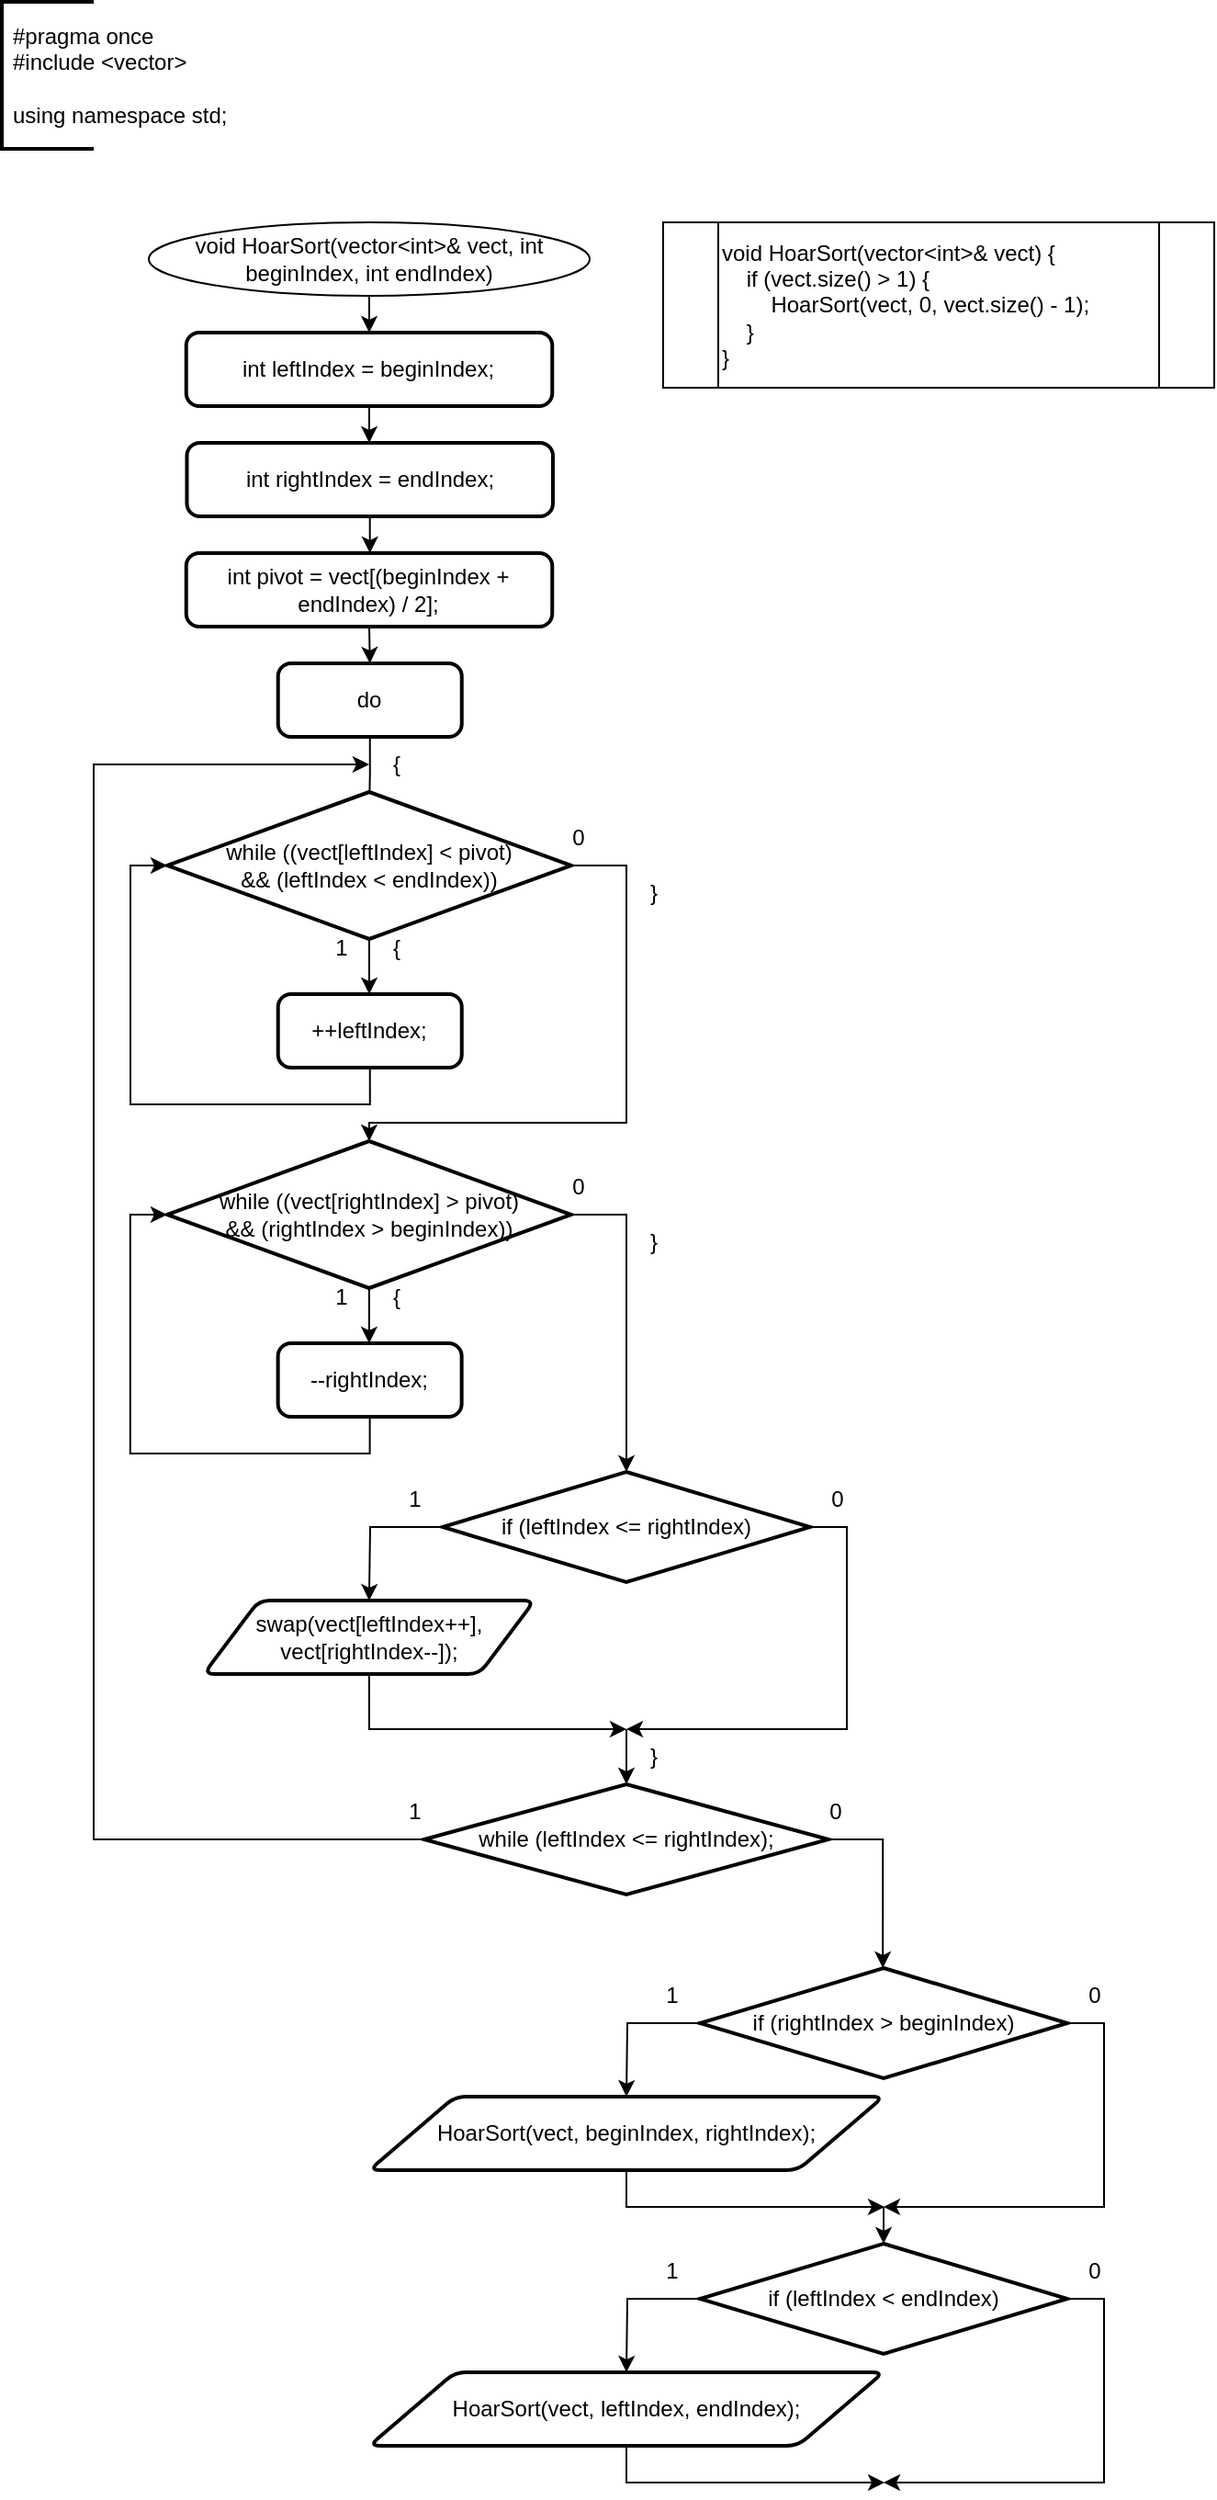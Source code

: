 <mxfile version="23.1.5" type="device">
  <diagram name="Страница — 1" id="PfFH6i_BaaujdTsYVVpa">
    <mxGraphModel dx="858" dy="1505" grid="1" gridSize="10" guides="1" tooltips="1" connect="1" arrows="1" fold="1" page="1" pageScale="1" pageWidth="827" pageHeight="1169" math="0" shadow="0">
      <root>
        <mxCell id="0" />
        <mxCell id="1" parent="0" />
        <mxCell id="BRxC_UPfbR1JIoKvhQ0Q-1" value="" style="strokeWidth=2;html=1;shape=mxgraph.flowchart.annotation_1;align=left;pointerEvents=1;" vertex="1" parent="1">
          <mxGeometry x="40" y="40" width="50" height="80" as="geometry" />
        </mxCell>
        <mxCell id="BRxC_UPfbR1JIoKvhQ0Q-2" value="&lt;div&gt;#pragma once&lt;/div&gt;&lt;div&gt;#include &amp;lt;vector&amp;gt;&lt;/div&gt;&lt;div&gt;&lt;br&gt;&lt;/div&gt;&lt;div&gt;using namespace std;&lt;/div&gt;" style="text;strokeColor=none;fillColor=none;align=left;verticalAlign=middle;spacingLeft=4;spacingRight=4;overflow=hidden;points=[[0,0.5],[1,0.5]];portConstraint=eastwest;rotatable=0;whiteSpace=wrap;html=1;" vertex="1" parent="1">
          <mxGeometry x="40" y="40" width="220" height="80" as="geometry" />
        </mxCell>
        <mxCell id="BRxC_UPfbR1JIoKvhQ0Q-4" style="edgeStyle=orthogonalEdgeStyle;rounded=0;orthogonalLoop=1;jettySize=auto;html=1;exitX=0.5;exitY=1;exitDx=0;exitDy=0;" edge="1" parent="1" source="BRxC_UPfbR1JIoKvhQ0Q-3" target="BRxC_UPfbR1JIoKvhQ0Q-5">
          <mxGeometry relative="1" as="geometry">
            <mxPoint x="240.37" y="220.0" as="targetPoint" />
          </mxGeometry>
        </mxCell>
        <mxCell id="BRxC_UPfbR1JIoKvhQ0Q-3" value="void HoarSort(vector&amp;lt;int&amp;gt;&amp;amp; vect, int beginIndex, int endIndex)" style="ellipse;whiteSpace=wrap;html=1;" vertex="1" parent="1">
          <mxGeometry x="120" y="160" width="240" height="40" as="geometry" />
        </mxCell>
        <mxCell id="BRxC_UPfbR1JIoKvhQ0Q-6" style="edgeStyle=orthogonalEdgeStyle;rounded=0;orthogonalLoop=1;jettySize=auto;html=1;exitX=0.5;exitY=1;exitDx=0;exitDy=0;" edge="1" parent="1" source="BRxC_UPfbR1JIoKvhQ0Q-5" target="BRxC_UPfbR1JIoKvhQ0Q-7">
          <mxGeometry relative="1" as="geometry">
            <mxPoint x="240.37" y="300.0" as="targetPoint" />
          </mxGeometry>
        </mxCell>
        <mxCell id="BRxC_UPfbR1JIoKvhQ0Q-5" value="int leftIndex = beginIndex;" style="rounded=1;whiteSpace=wrap;html=1;absoluteArcSize=1;arcSize=14;strokeWidth=2;" vertex="1" parent="1">
          <mxGeometry x="140.37" y="220" width="199.26" height="40" as="geometry" />
        </mxCell>
        <mxCell id="BRxC_UPfbR1JIoKvhQ0Q-9" value="" style="edgeStyle=orthogonalEdgeStyle;rounded=0;orthogonalLoop=1;jettySize=auto;html=1;" edge="1" parent="1" source="BRxC_UPfbR1JIoKvhQ0Q-7" target="BRxC_UPfbR1JIoKvhQ0Q-8">
          <mxGeometry relative="1" as="geometry" />
        </mxCell>
        <mxCell id="BRxC_UPfbR1JIoKvhQ0Q-7" value="int rightIndex = endIndex;" style="rounded=1;whiteSpace=wrap;html=1;absoluteArcSize=1;arcSize=14;strokeWidth=2;" vertex="1" parent="1">
          <mxGeometry x="140.74" y="280" width="199.26" height="40" as="geometry" />
        </mxCell>
        <mxCell id="BRxC_UPfbR1JIoKvhQ0Q-11" style="edgeStyle=orthogonalEdgeStyle;rounded=0;orthogonalLoop=1;jettySize=auto;html=1;exitX=0.5;exitY=1;exitDx=0;exitDy=0;entryX=0.5;entryY=0;entryDx=0;entryDy=0;" edge="1" parent="1" source="BRxC_UPfbR1JIoKvhQ0Q-8" target="BRxC_UPfbR1JIoKvhQ0Q-10">
          <mxGeometry relative="1" as="geometry" />
        </mxCell>
        <mxCell id="BRxC_UPfbR1JIoKvhQ0Q-8" value="int pivot = vect[(beginIndex + endIndex) / 2];" style="rounded=1;whiteSpace=wrap;html=1;absoluteArcSize=1;arcSize=14;strokeWidth=2;" vertex="1" parent="1">
          <mxGeometry x="140.37" y="340" width="199.26" height="40" as="geometry" />
        </mxCell>
        <mxCell id="BRxC_UPfbR1JIoKvhQ0Q-12" style="edgeStyle=orthogonalEdgeStyle;rounded=0;orthogonalLoop=1;jettySize=auto;html=1;exitX=0.5;exitY=1;exitDx=0;exitDy=0;" edge="1" parent="1" source="BRxC_UPfbR1JIoKvhQ0Q-10">
          <mxGeometry relative="1" as="geometry">
            <mxPoint x="240" y="480" as="targetPoint" />
          </mxGeometry>
        </mxCell>
        <mxCell id="BRxC_UPfbR1JIoKvhQ0Q-10" value="do" style="rounded=1;whiteSpace=wrap;html=1;absoluteArcSize=1;arcSize=14;strokeWidth=2;" vertex="1" parent="1">
          <mxGeometry x="190.37" y="400" width="100" height="40" as="geometry" />
        </mxCell>
        <mxCell id="BRxC_UPfbR1JIoKvhQ0Q-13" style="edgeStyle=orthogonalEdgeStyle;rounded=0;orthogonalLoop=1;jettySize=auto;html=1;exitX=1;exitY=0.5;exitDx=0;exitDy=0;exitPerimeter=0;entryX=0.5;entryY=0;entryDx=0;entryDy=0;entryPerimeter=0;" edge="1" source="BRxC_UPfbR1JIoKvhQ0Q-15" parent="1" target="BRxC_UPfbR1JIoKvhQ0Q-24">
          <mxGeometry relative="1" as="geometry">
            <mxPoint x="380" y="580" as="targetPoint" />
            <Array as="points">
              <mxPoint x="380" y="510" />
              <mxPoint x="380" y="650" />
              <mxPoint x="240" y="650" />
            </Array>
          </mxGeometry>
        </mxCell>
        <mxCell id="BRxC_UPfbR1JIoKvhQ0Q-14" style="edgeStyle=orthogonalEdgeStyle;rounded=0;orthogonalLoop=1;jettySize=auto;html=1;exitX=0.5;exitY=1;exitDx=0;exitDy=0;exitPerimeter=0;" edge="1" source="BRxC_UPfbR1JIoKvhQ0Q-15" parent="1">
          <mxGeometry relative="1" as="geometry">
            <mxPoint x="240" y="580" as="targetPoint" />
          </mxGeometry>
        </mxCell>
        <mxCell id="BRxC_UPfbR1JIoKvhQ0Q-15" value="while ((vect[leftIndex] &amp;lt; pivot) &lt;br&gt;&amp;amp;&amp;amp; (leftIndex &amp;lt; endIndex))" style="strokeWidth=2;html=1;shape=mxgraph.flowchart.decision;whiteSpace=wrap;" vertex="1" parent="1">
          <mxGeometry x="130" y="470" width="220" height="80" as="geometry" />
        </mxCell>
        <mxCell id="BRxC_UPfbR1JIoKvhQ0Q-16" value="1" style="text;html=1;strokeColor=none;fillColor=none;align=center;verticalAlign=middle;whiteSpace=wrap;rounded=0;" vertex="1" parent="1">
          <mxGeometry x="210" y="540" width="30" height="30" as="geometry" />
        </mxCell>
        <mxCell id="BRxC_UPfbR1JIoKvhQ0Q-17" value="0" style="text;html=1;strokeColor=none;fillColor=none;align=center;verticalAlign=middle;whiteSpace=wrap;rounded=0;" vertex="1" parent="1">
          <mxGeometry x="339.29" y="480" width="30" height="30" as="geometry" />
        </mxCell>
        <mxCell id="BRxC_UPfbR1JIoKvhQ0Q-18" value="{" style="text;html=1;strokeColor=none;fillColor=none;align=center;verticalAlign=middle;whiteSpace=wrap;rounded=0;" vertex="1" parent="1">
          <mxGeometry x="240" y="540" width="30" height="30" as="geometry" />
        </mxCell>
        <mxCell id="BRxC_UPfbR1JIoKvhQ0Q-20" value="++leftIndex;" style="rounded=1;whiteSpace=wrap;html=1;absoluteArcSize=1;arcSize=14;strokeWidth=2;" vertex="1" parent="1">
          <mxGeometry x="190.37" y="580" width="100" height="40" as="geometry" />
        </mxCell>
        <mxCell id="BRxC_UPfbR1JIoKvhQ0Q-21" style="edgeStyle=orthogonalEdgeStyle;rounded=0;orthogonalLoop=1;jettySize=auto;html=1;exitX=0.5;exitY=1;exitDx=0;exitDy=0;entryX=0;entryY=0.5;entryDx=0;entryDy=0;entryPerimeter=0;" edge="1" parent="1" source="BRxC_UPfbR1JIoKvhQ0Q-20" target="BRxC_UPfbR1JIoKvhQ0Q-15">
          <mxGeometry relative="1" as="geometry" />
        </mxCell>
        <mxCell id="BRxC_UPfbR1JIoKvhQ0Q-22" style="edgeStyle=orthogonalEdgeStyle;rounded=0;orthogonalLoop=1;jettySize=auto;html=1;exitX=1;exitY=0.5;exitDx=0;exitDy=0;exitPerimeter=0;" edge="1" parent="1" source="BRxC_UPfbR1JIoKvhQ0Q-24">
          <mxGeometry relative="1" as="geometry">
            <mxPoint x="380" y="840" as="targetPoint" />
            <Array as="points">
              <mxPoint x="379.95" y="700" />
            </Array>
          </mxGeometry>
        </mxCell>
        <mxCell id="BRxC_UPfbR1JIoKvhQ0Q-23" style="edgeStyle=orthogonalEdgeStyle;rounded=0;orthogonalLoop=1;jettySize=auto;html=1;exitX=0.5;exitY=1;exitDx=0;exitDy=0;exitPerimeter=0;" edge="1" parent="1" source="BRxC_UPfbR1JIoKvhQ0Q-24">
          <mxGeometry relative="1" as="geometry">
            <mxPoint x="239.95" y="770" as="targetPoint" />
          </mxGeometry>
        </mxCell>
        <mxCell id="BRxC_UPfbR1JIoKvhQ0Q-24" value="while ((vect[rightIndex] &amp;gt; pivot) &lt;br&gt;&amp;amp;&amp;amp; (rightIndex &amp;gt; beginIndex))" style="strokeWidth=2;html=1;shape=mxgraph.flowchart.decision;whiteSpace=wrap;" vertex="1" parent="1">
          <mxGeometry x="129.95" y="660" width="220" height="80" as="geometry" />
        </mxCell>
        <mxCell id="BRxC_UPfbR1JIoKvhQ0Q-25" value="1" style="text;html=1;strokeColor=none;fillColor=none;align=center;verticalAlign=middle;whiteSpace=wrap;rounded=0;" vertex="1" parent="1">
          <mxGeometry x="209.95" y="730" width="30" height="30" as="geometry" />
        </mxCell>
        <mxCell id="BRxC_UPfbR1JIoKvhQ0Q-26" value="0" style="text;html=1;strokeColor=none;fillColor=none;align=center;verticalAlign=middle;whiteSpace=wrap;rounded=0;" vertex="1" parent="1">
          <mxGeometry x="339.24" y="670" width="30" height="30" as="geometry" />
        </mxCell>
        <mxCell id="BRxC_UPfbR1JIoKvhQ0Q-27" value="{" style="text;html=1;strokeColor=none;fillColor=none;align=center;verticalAlign=middle;whiteSpace=wrap;rounded=0;" vertex="1" parent="1">
          <mxGeometry x="239.95" y="730" width="30" height="30" as="geometry" />
        </mxCell>
        <mxCell id="BRxC_UPfbR1JIoKvhQ0Q-28" value="--rightIndex;" style="rounded=1;whiteSpace=wrap;html=1;absoluteArcSize=1;arcSize=14;strokeWidth=2;" vertex="1" parent="1">
          <mxGeometry x="190.32" y="770" width="100" height="40" as="geometry" />
        </mxCell>
        <mxCell id="BRxC_UPfbR1JIoKvhQ0Q-29" style="edgeStyle=orthogonalEdgeStyle;rounded=0;orthogonalLoop=1;jettySize=auto;html=1;exitX=0.5;exitY=1;exitDx=0;exitDy=0;entryX=0;entryY=0.5;entryDx=0;entryDy=0;entryPerimeter=0;" edge="1" parent="1" source="BRxC_UPfbR1JIoKvhQ0Q-28" target="BRxC_UPfbR1JIoKvhQ0Q-24">
          <mxGeometry relative="1" as="geometry" />
        </mxCell>
        <mxCell id="BRxC_UPfbR1JIoKvhQ0Q-31" style="edgeStyle=orthogonalEdgeStyle;rounded=0;orthogonalLoop=1;jettySize=auto;html=1;exitX=0;exitY=0.5;exitDx=0;exitDy=0;exitPerimeter=0;" edge="1" source="BRxC_UPfbR1JIoKvhQ0Q-33" parent="1">
          <mxGeometry relative="1" as="geometry">
            <mxPoint x="239.95" y="910" as="targetPoint" />
          </mxGeometry>
        </mxCell>
        <mxCell id="BRxC_UPfbR1JIoKvhQ0Q-32" style="edgeStyle=orthogonalEdgeStyle;rounded=0;orthogonalLoop=1;jettySize=auto;html=1;exitX=1;exitY=0.5;exitDx=0;exitDy=0;exitPerimeter=0;" edge="1" source="BRxC_UPfbR1JIoKvhQ0Q-33" parent="1">
          <mxGeometry relative="1" as="geometry">
            <mxPoint x="380" y="980" as="targetPoint" />
            <Array as="points">
              <mxPoint x="500" y="870" />
              <mxPoint x="500" y="980" />
              <mxPoint x="380" y="980" />
            </Array>
          </mxGeometry>
        </mxCell>
        <mxCell id="BRxC_UPfbR1JIoKvhQ0Q-33" value="if (leftIndex &amp;lt;= rightIndex)" style="strokeWidth=2;html=1;shape=mxgraph.flowchart.decision;whiteSpace=wrap;" vertex="1" parent="1">
          <mxGeometry x="279.95" y="840" width="200" height="60" as="geometry" />
        </mxCell>
        <mxCell id="BRxC_UPfbR1JIoKvhQ0Q-34" value="1" style="text;html=1;strokeColor=none;fillColor=none;align=center;verticalAlign=middle;whiteSpace=wrap;rounded=0;" vertex="1" parent="1">
          <mxGeometry x="249.95" y="840" width="30" height="30" as="geometry" />
        </mxCell>
        <mxCell id="BRxC_UPfbR1JIoKvhQ0Q-35" value="0" style="text;html=1;strokeColor=none;fillColor=none;align=center;verticalAlign=middle;whiteSpace=wrap;rounded=0;" vertex="1" parent="1">
          <mxGeometry x="479.95" y="840" width="30" height="30" as="geometry" />
        </mxCell>
        <mxCell id="BRxC_UPfbR1JIoKvhQ0Q-43" style="edgeStyle=orthogonalEdgeStyle;rounded=0;orthogonalLoop=1;jettySize=auto;html=1;exitX=0.5;exitY=1;exitDx=0;exitDy=0;" edge="1" parent="1" source="BRxC_UPfbR1JIoKvhQ0Q-42">
          <mxGeometry relative="1" as="geometry">
            <mxPoint x="380" y="980" as="targetPoint" />
            <Array as="points">
              <mxPoint x="240" y="980" />
            </Array>
          </mxGeometry>
        </mxCell>
        <mxCell id="BRxC_UPfbR1JIoKvhQ0Q-42" value="swap(vect[leftIndex++], vect[rightIndex--]);" style="shape=parallelogram;html=1;strokeWidth=2;perimeter=parallelogramPerimeter;whiteSpace=wrap;rounded=1;arcSize=12;size=0.167;" vertex="1" parent="1">
          <mxGeometry x="149.9" y="910" width="180.1" height="40" as="geometry" />
        </mxCell>
        <mxCell id="BRxC_UPfbR1JIoKvhQ0Q-44" value="" style="endArrow=classic;html=1;rounded=0;" edge="1" parent="1">
          <mxGeometry width="50" height="50" relative="1" as="geometry">
            <mxPoint x="380" y="980" as="sourcePoint" />
            <mxPoint x="380" y="1010" as="targetPoint" />
          </mxGeometry>
        </mxCell>
        <mxCell id="BRxC_UPfbR1JIoKvhQ0Q-45" style="edgeStyle=orthogonalEdgeStyle;rounded=0;orthogonalLoop=1;jettySize=auto;html=1;exitX=1;exitY=0.5;exitDx=0;exitDy=0;exitPerimeter=0;" edge="1" source="BRxC_UPfbR1JIoKvhQ0Q-47" parent="1">
          <mxGeometry relative="1" as="geometry">
            <mxPoint x="519.58" y="1110" as="targetPoint" />
            <Array as="points">
              <mxPoint x="519.58" y="1040" />
            </Array>
          </mxGeometry>
        </mxCell>
        <mxCell id="BRxC_UPfbR1JIoKvhQ0Q-46" style="edgeStyle=orthogonalEdgeStyle;rounded=0;orthogonalLoop=1;jettySize=auto;html=1;exitX=0;exitY=0.5;exitDx=0;exitDy=0;exitPerimeter=0;entryX=0;entryY=0.5;entryDx=0;entryDy=0;" edge="1" source="BRxC_UPfbR1JIoKvhQ0Q-47" parent="1" target="BRxC_UPfbR1JIoKvhQ0Q-50">
          <mxGeometry relative="1" as="geometry">
            <mxPoint x="379.58" y="1110" as="targetPoint" />
            <Array as="points">
              <mxPoint x="90" y="1040" />
              <mxPoint x="90" y="455" />
            </Array>
          </mxGeometry>
        </mxCell>
        <mxCell id="BRxC_UPfbR1JIoKvhQ0Q-47" value="while (leftIndex &amp;lt;= rightIndex);" style="strokeWidth=2;html=1;shape=mxgraph.flowchart.decision;whiteSpace=wrap;" vertex="1" parent="1">
          <mxGeometry x="269.9" y="1010" width="220.1" height="60" as="geometry" />
        </mxCell>
        <mxCell id="BRxC_UPfbR1JIoKvhQ0Q-48" value="1" style="text;html=1;strokeColor=none;fillColor=none;align=center;verticalAlign=middle;whiteSpace=wrap;rounded=0;" vertex="1" parent="1">
          <mxGeometry x="249.95" y="1010" width="30" height="30" as="geometry" />
        </mxCell>
        <mxCell id="BRxC_UPfbR1JIoKvhQ0Q-49" value="0" style="text;html=1;strokeColor=none;fillColor=none;align=center;verticalAlign=middle;whiteSpace=wrap;rounded=0;" vertex="1" parent="1">
          <mxGeometry x="478.87" y="1010" width="30" height="30" as="geometry" />
        </mxCell>
        <mxCell id="BRxC_UPfbR1JIoKvhQ0Q-50" value="{" style="text;html=1;strokeColor=none;fillColor=none;align=center;verticalAlign=middle;whiteSpace=wrap;rounded=0;" vertex="1" parent="1">
          <mxGeometry x="239.95" y="440" width="30" height="30" as="geometry" />
        </mxCell>
        <mxCell id="BRxC_UPfbR1JIoKvhQ0Q-52" value="}" style="text;html=1;strokeColor=none;fillColor=none;align=center;verticalAlign=middle;whiteSpace=wrap;rounded=0;" vertex="1" parent="1">
          <mxGeometry x="380" y="980" width="30" height="30" as="geometry" />
        </mxCell>
        <mxCell id="BRxC_UPfbR1JIoKvhQ0Q-53" value="}" style="text;html=1;strokeColor=none;fillColor=none;align=center;verticalAlign=middle;whiteSpace=wrap;rounded=0;" vertex="1" parent="1">
          <mxGeometry x="380" y="510" width="30" height="30" as="geometry" />
        </mxCell>
        <mxCell id="BRxC_UPfbR1JIoKvhQ0Q-54" value="}" style="text;html=1;strokeColor=none;fillColor=none;align=center;verticalAlign=middle;whiteSpace=wrap;rounded=0;" vertex="1" parent="1">
          <mxGeometry x="380" y="700" width="30" height="30" as="geometry" />
        </mxCell>
        <mxCell id="BRxC_UPfbR1JIoKvhQ0Q-55" value="&lt;div&gt;void HoarSort(vector&amp;lt;int&amp;gt;&amp;amp; vect) {&lt;/div&gt;&lt;div&gt;&amp;nbsp; &amp;nbsp; if (vect.size() &amp;gt; 1) {&lt;span style=&quot;&quot;&gt;&lt;/span&gt;&lt;/div&gt;&lt;div&gt;&lt;span style=&quot;&quot;&gt;&lt;span style=&quot;&quot;&gt;&lt;span style=&quot;white-space: pre;&quot;&gt;&amp;nbsp;&amp;nbsp;&amp;nbsp;&amp;nbsp;&lt;/span&gt;&lt;span style=&quot;white-space: pre;&quot;&gt;&amp;nbsp;&amp;nbsp;&amp;nbsp;&amp;nbsp;&lt;/span&gt;&lt;/span&gt;HoarSort(vect, 0, vect.size() - 1);&lt;/span&gt;&lt;/div&gt;&lt;div&gt;&lt;span style=&quot;&quot;&gt;&lt;span style=&quot;&quot;&gt;&lt;span style=&quot;white-space: pre;&quot;&gt;&amp;nbsp;&amp;nbsp;&amp;nbsp;&amp;nbsp;&lt;/span&gt;&lt;/span&gt;}&lt;/span&gt;&lt;/div&gt;&lt;div&gt;}&lt;/div&gt;" style="shape=process;whiteSpace=wrap;html=1;backgroundOutline=1;align=left;" vertex="1" parent="1">
          <mxGeometry x="400" y="160" width="300" height="90" as="geometry" />
        </mxCell>
        <mxCell id="BRxC_UPfbR1JIoKvhQ0Q-56" style="edgeStyle=orthogonalEdgeStyle;rounded=0;orthogonalLoop=1;jettySize=auto;html=1;exitX=0;exitY=0.5;exitDx=0;exitDy=0;exitPerimeter=0;" edge="1" source="BRxC_UPfbR1JIoKvhQ0Q-58" parent="1">
          <mxGeometry relative="1" as="geometry">
            <mxPoint x="380" y="1180" as="targetPoint" />
          </mxGeometry>
        </mxCell>
        <mxCell id="BRxC_UPfbR1JIoKvhQ0Q-57" style="edgeStyle=orthogonalEdgeStyle;rounded=0;orthogonalLoop=1;jettySize=auto;html=1;exitX=1;exitY=0.5;exitDx=0;exitDy=0;exitPerimeter=0;" edge="1" source="BRxC_UPfbR1JIoKvhQ0Q-58" parent="1">
          <mxGeometry relative="1" as="geometry">
            <mxPoint x="520" y="1240" as="targetPoint" />
            <Array as="points">
              <mxPoint x="640" y="1140" />
              <mxPoint x="640" y="1240" />
            </Array>
          </mxGeometry>
        </mxCell>
        <mxCell id="BRxC_UPfbR1JIoKvhQ0Q-58" value="if (rightIndex &amp;gt; beginIndex)" style="strokeWidth=2;html=1;shape=mxgraph.flowchart.decision;whiteSpace=wrap;" vertex="1" parent="1">
          <mxGeometry x="420" y="1110" width="200" height="60" as="geometry" />
        </mxCell>
        <mxCell id="BRxC_UPfbR1JIoKvhQ0Q-59" value="1" style="text;html=1;strokeColor=none;fillColor=none;align=center;verticalAlign=middle;whiteSpace=wrap;rounded=0;" vertex="1" parent="1">
          <mxGeometry x="390" y="1110" width="30" height="30" as="geometry" />
        </mxCell>
        <mxCell id="BRxC_UPfbR1JIoKvhQ0Q-60" value="0" style="text;html=1;strokeColor=none;fillColor=none;align=center;verticalAlign=middle;whiteSpace=wrap;rounded=0;" vertex="1" parent="1">
          <mxGeometry x="620" y="1110" width="30" height="30" as="geometry" />
        </mxCell>
        <mxCell id="BRxC_UPfbR1JIoKvhQ0Q-62" style="edgeStyle=orthogonalEdgeStyle;rounded=0;orthogonalLoop=1;jettySize=auto;html=1;exitX=0.5;exitY=1;exitDx=0;exitDy=0;" edge="1" parent="1" source="BRxC_UPfbR1JIoKvhQ0Q-61">
          <mxGeometry relative="1" as="geometry">
            <mxPoint x="520" y="1240" as="targetPoint" />
          </mxGeometry>
        </mxCell>
        <mxCell id="BRxC_UPfbR1JIoKvhQ0Q-61" value="HoarSort(vect, beginIndex, rightIndex);" style="shape=parallelogram;html=1;strokeWidth=2;perimeter=parallelogramPerimeter;whiteSpace=wrap;rounded=1;arcSize=12;size=0.167;" vertex="1" parent="1">
          <mxGeometry x="240" y="1180" width="280" height="40" as="geometry" />
        </mxCell>
        <mxCell id="BRxC_UPfbR1JIoKvhQ0Q-68" style="edgeStyle=orthogonalEdgeStyle;rounded=0;orthogonalLoop=1;jettySize=auto;html=1;exitX=0;exitY=0.5;exitDx=0;exitDy=0;exitPerimeter=0;" edge="1" parent="1" source="BRxC_UPfbR1JIoKvhQ0Q-70">
          <mxGeometry relative="1" as="geometry">
            <mxPoint x="380" y="1330" as="targetPoint" />
          </mxGeometry>
        </mxCell>
        <mxCell id="BRxC_UPfbR1JIoKvhQ0Q-69" style="edgeStyle=orthogonalEdgeStyle;rounded=0;orthogonalLoop=1;jettySize=auto;html=1;exitX=1;exitY=0.5;exitDx=0;exitDy=0;exitPerimeter=0;" edge="1" parent="1" source="BRxC_UPfbR1JIoKvhQ0Q-70">
          <mxGeometry relative="1" as="geometry">
            <mxPoint x="520" y="1390" as="targetPoint" />
            <Array as="points">
              <mxPoint x="640" y="1290" />
              <mxPoint x="640" y="1390" />
            </Array>
          </mxGeometry>
        </mxCell>
        <mxCell id="BRxC_UPfbR1JIoKvhQ0Q-70" value="if (leftIndex &amp;lt; endIndex)" style="strokeWidth=2;html=1;shape=mxgraph.flowchart.decision;whiteSpace=wrap;" vertex="1" parent="1">
          <mxGeometry x="420" y="1260" width="200" height="60" as="geometry" />
        </mxCell>
        <mxCell id="BRxC_UPfbR1JIoKvhQ0Q-71" value="1" style="text;html=1;strokeColor=none;fillColor=none;align=center;verticalAlign=middle;whiteSpace=wrap;rounded=0;" vertex="1" parent="1">
          <mxGeometry x="390" y="1260" width="30" height="30" as="geometry" />
        </mxCell>
        <mxCell id="BRxC_UPfbR1JIoKvhQ0Q-72" value="0" style="text;html=1;strokeColor=none;fillColor=none;align=center;verticalAlign=middle;whiteSpace=wrap;rounded=0;" vertex="1" parent="1">
          <mxGeometry x="620" y="1260" width="30" height="30" as="geometry" />
        </mxCell>
        <mxCell id="BRxC_UPfbR1JIoKvhQ0Q-73" style="edgeStyle=orthogonalEdgeStyle;rounded=0;orthogonalLoop=1;jettySize=auto;html=1;exitX=0.5;exitY=1;exitDx=0;exitDy=0;" edge="1" parent="1" source="BRxC_UPfbR1JIoKvhQ0Q-74">
          <mxGeometry relative="1" as="geometry">
            <mxPoint x="520" y="1390" as="targetPoint" />
          </mxGeometry>
        </mxCell>
        <mxCell id="BRxC_UPfbR1JIoKvhQ0Q-74" value="HoarSort(vect, leftIndex, endIndex);" style="shape=parallelogram;html=1;strokeWidth=2;perimeter=parallelogramPerimeter;whiteSpace=wrap;rounded=1;arcSize=12;size=0.167;" vertex="1" parent="1">
          <mxGeometry x="240" y="1330" width="280" height="40" as="geometry" />
        </mxCell>
        <mxCell id="BRxC_UPfbR1JIoKvhQ0Q-75" value="" style="endArrow=classic;html=1;rounded=0;entryX=0.5;entryY=0;entryDx=0;entryDy=0;entryPerimeter=0;" edge="1" parent="1" target="BRxC_UPfbR1JIoKvhQ0Q-70">
          <mxGeometry width="50" height="50" relative="1" as="geometry">
            <mxPoint x="520" y="1240" as="sourcePoint" />
            <mxPoint x="530.59" y="1320" as="targetPoint" />
          </mxGeometry>
        </mxCell>
      </root>
    </mxGraphModel>
  </diagram>
</mxfile>
